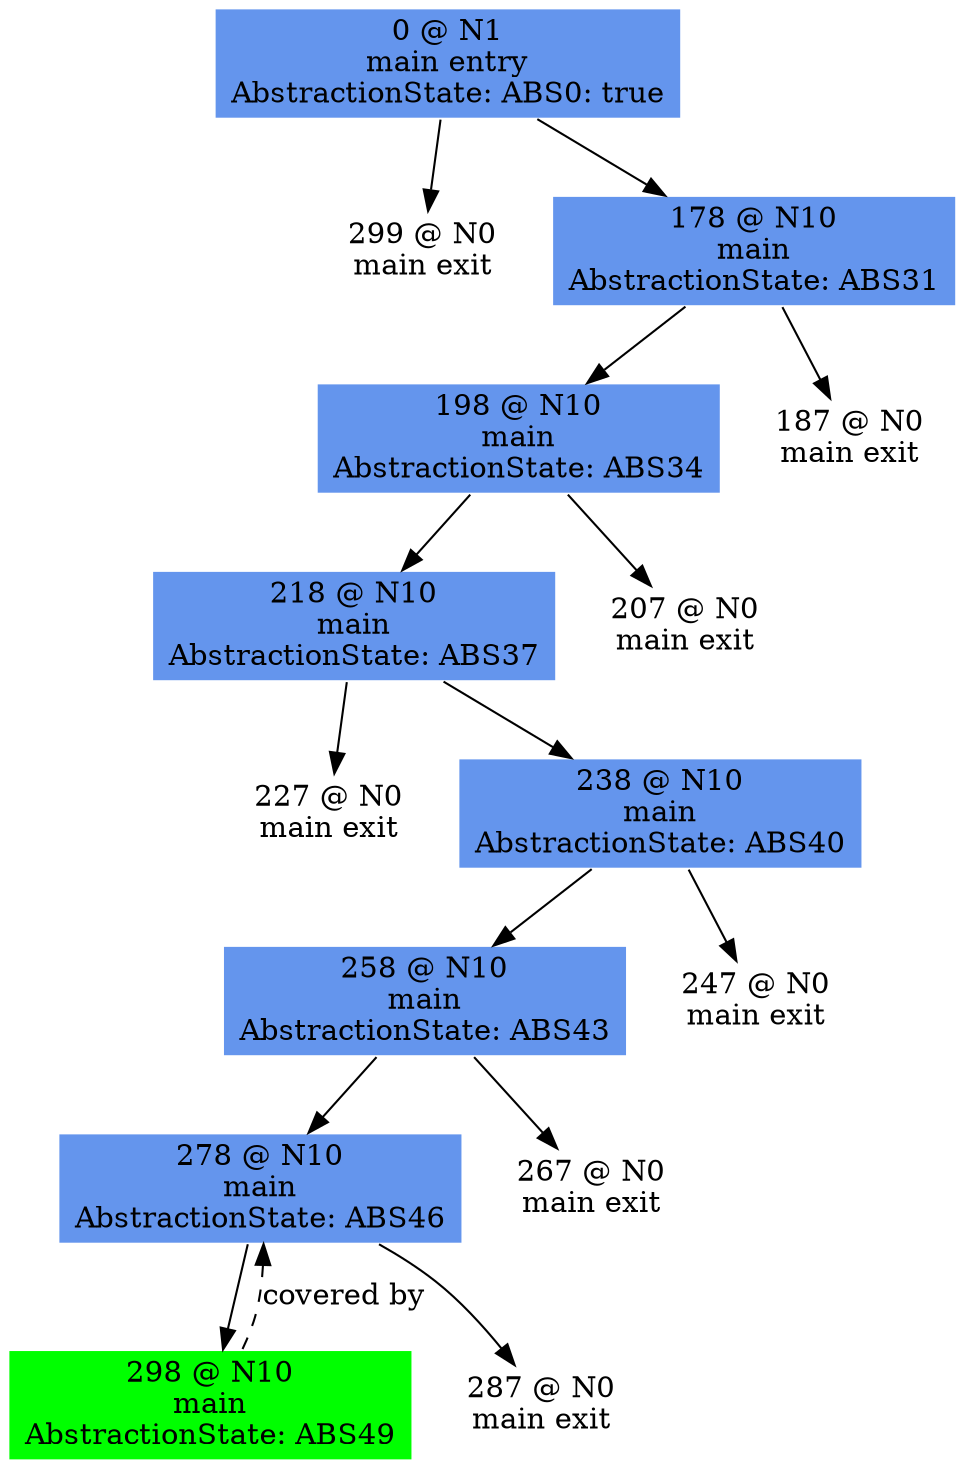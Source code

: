 digraph ARG {
node [style="filled" shape="box" color="white"]
0 [fillcolor="cornflowerblue" label="0 @ N1\nmain entry\nAbstractionState: ABS0: true\n" id="0"]
299 [label="299 @ N0\nmain exit\n" id="299"]
178 [fillcolor="cornflowerblue" label="178 @ N10\nmain\nAbstractionState: ABS31\n" id="178"]
198 [fillcolor="cornflowerblue" label="198 @ N10\nmain\nAbstractionState: ABS34\n" id="198"]
218 [fillcolor="cornflowerblue" label="218 @ N10\nmain\nAbstractionState: ABS37\n" id="218"]
227 [label="227 @ N0\nmain exit\n" id="227"]
238 [fillcolor="cornflowerblue" label="238 @ N10\nmain\nAbstractionState: ABS40\n" id="238"]
258 [fillcolor="cornflowerblue" label="258 @ N10\nmain\nAbstractionState: ABS43\n" id="258"]
278 [fillcolor="cornflowerblue" label="278 @ N10\nmain\nAbstractionState: ABS46\n" id="278"]
298 [fillcolor="green" label="298 @ N10\nmain\nAbstractionState: ABS49\n" id="298"]
287 [label="287 @ N0\nmain exit\n" id="287"]
267 [label="267 @ N0\nmain exit\n" id="267"]
247 [label="247 @ N0\nmain exit\n" id="247"]
207 [label="207 @ N0\nmain exit\n" id="207"]
187 [label="187 @ N0\nmain exit\n" id="187"]
0 -> 178 []
0 -> 299 []
178 -> 187 []
178 -> 198 []
198 -> 207 []
198 -> 218 []
218 -> 238 []
218 -> 227 []
238 -> 247 []
238 -> 258 []
258 -> 267 []
258 -> 278 []
298 -> 278 [style="dashed" weight="0" label="covered by"]
278 -> 287 []
278 -> 298 []
}
